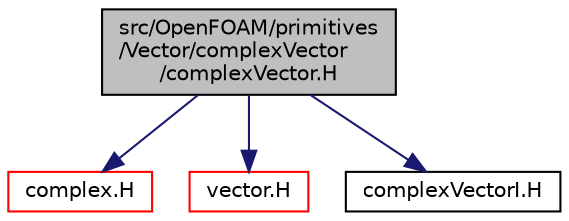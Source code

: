 digraph "src/OpenFOAM/primitives/Vector/complexVector/complexVector.H"
{
  bgcolor="transparent";
  edge [fontname="Helvetica",fontsize="10",labelfontname="Helvetica",labelfontsize="10"];
  node [fontname="Helvetica",fontsize="10",shape=record];
  Node1 [label="src/OpenFOAM/primitives\l/Vector/complexVector\l/complexVector.H",height=0.2,width=0.4,color="black", fillcolor="grey75", style="filled", fontcolor="black"];
  Node1 -> Node2 [color="midnightblue",fontsize="10",style="solid",fontname="Helvetica"];
  Node2 [label="complex.H",height=0.2,width=0.4,color="red",URL="$a08985.html"];
  Node1 -> Node3 [color="midnightblue",fontsize="10",style="solid",fontname="Helvetica"];
  Node3 [label="vector.H",height=0.2,width=0.4,color="red",URL="$a09235.html"];
  Node1 -> Node4 [color="midnightblue",fontsize="10",style="solid",fontname="Helvetica"];
  Node4 [label="complexVectorI.H",height=0.2,width=0.4,color="black",URL="$a09221.html",tooltip="complexVector specific part of 3D complexVector obtained from generic Vector. "];
}
